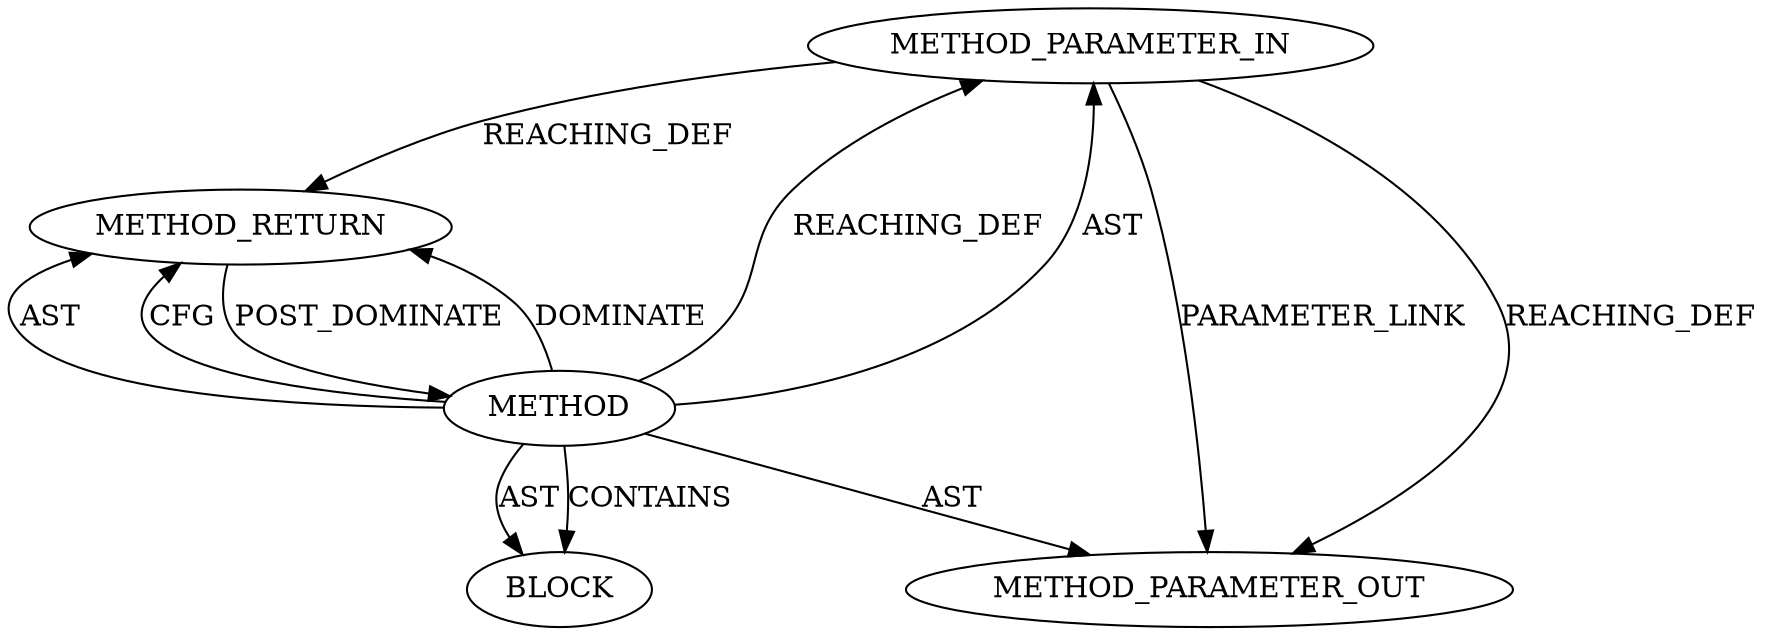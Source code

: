 digraph {
  26103 [label=METHOD_PARAMETER_IN ORDER=1 CODE="p1" IS_VARIADIC=false TYPE_FULL_NAME="ANY" EVALUATION_STRATEGY="BY_VALUE" INDEX=1 NAME="p1"]
  26105 [label=METHOD_RETURN ORDER=2 CODE="RET" TYPE_FULL_NAME="ANY" EVALUATION_STRATEGY="BY_VALUE"]
  26104 [label=BLOCK ORDER=1 ARGUMENT_INDEX=1 CODE="<empty>" TYPE_FULL_NAME="ANY"]
  26102 [label=METHOD AST_PARENT_TYPE="NAMESPACE_BLOCK" AST_PARENT_FULL_NAME="<global>" ORDER=0 CODE="<empty>" FULL_NAME="ERR_GET_REASON" IS_EXTERNAL=true FILENAME="<empty>" SIGNATURE="" NAME="ERR_GET_REASON"]
  27446 [label=METHOD_PARAMETER_OUT ORDER=1 CODE="p1" IS_VARIADIC=false TYPE_FULL_NAME="ANY" EVALUATION_STRATEGY="BY_VALUE" INDEX=1 NAME="p1"]
  26102 -> 26105 [label=DOMINATE ]
  26102 -> 26104 [label=CONTAINS ]
  26102 -> 27446 [label=AST ]
  26102 -> 26103 [label=REACHING_DEF VARIABLE=""]
  26105 -> 26102 [label=POST_DOMINATE ]
  26103 -> 27446 [label=REACHING_DEF VARIABLE="p1"]
  26103 -> 27446 [label=PARAMETER_LINK ]
  26103 -> 26105 [label=REACHING_DEF VARIABLE="p1"]
  26102 -> 26104 [label=AST ]
  26102 -> 26105 [label=AST ]
  26102 -> 26105 [label=CFG ]
  26102 -> 26103 [label=AST ]
}
